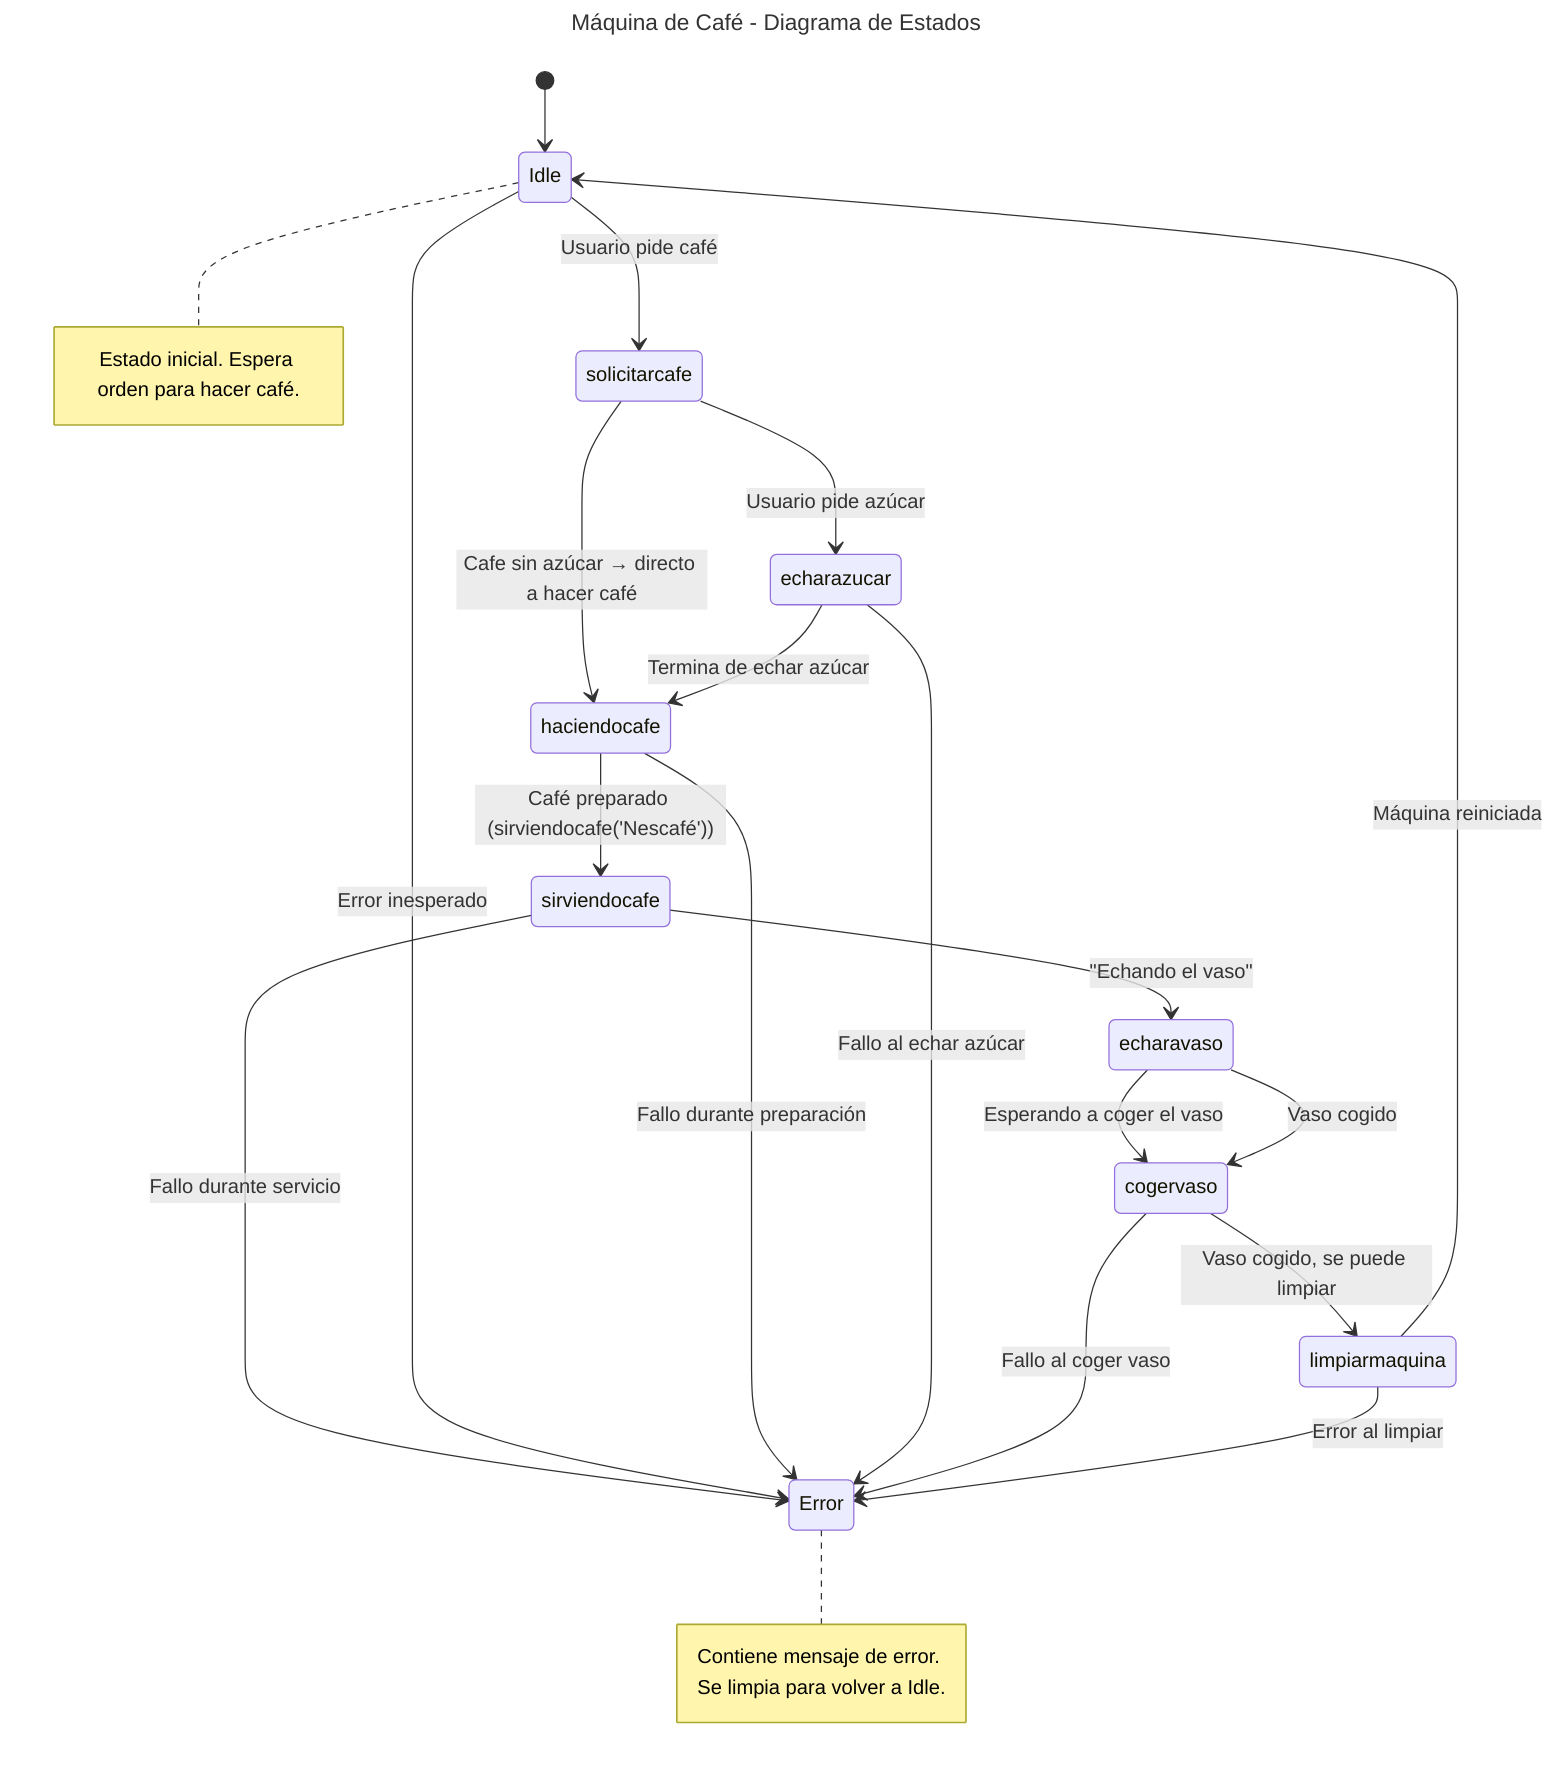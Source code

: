 ---
title: Máquina de Café - Diagrama de Estados
---
stateDiagram-v2
[*] --> Idle
Idle --> solicitarcafe: Usuario pide café
solicitarcafe --> echarazucar: Usuario pide azúcar
solicitarcafe --> haciendocafe: Cafe sin azúcar → directo a hacer café
echarazucar --> haciendocafe: Termina de echar azúcar
haciendocafe --> sirviendocafe: Café preparado (sirviendocafe('Nescafé'))
sirviendocafe --> Error: Fallo durante servicio
Idle --> Error: Error inesperado
haciendocafe --> Error: Fallo durante preparación
echarazucar --> Error: Fallo al echar azúcar
sirviendocafe --> echaravaso: "Echando el vaso"
echaravaso --> cogervaso: Esperando a coger el vaso
cogervaso --> Error: Fallo al coger vaso
echaravaso --> cogervaso: Vaso cogido
cogervaso --> limpiarmaquina:  Vaso cogido, se puede limpiar
limpiarmaquina --> Idle: Máquina reiniciada
limpiarmaquina --> Error: Error al limpiar
note right of Idle: Estado inicial. Espera orden para hacer café.
note right of Error: Contiene mensaje de error. Se limpia para volver a Idle.